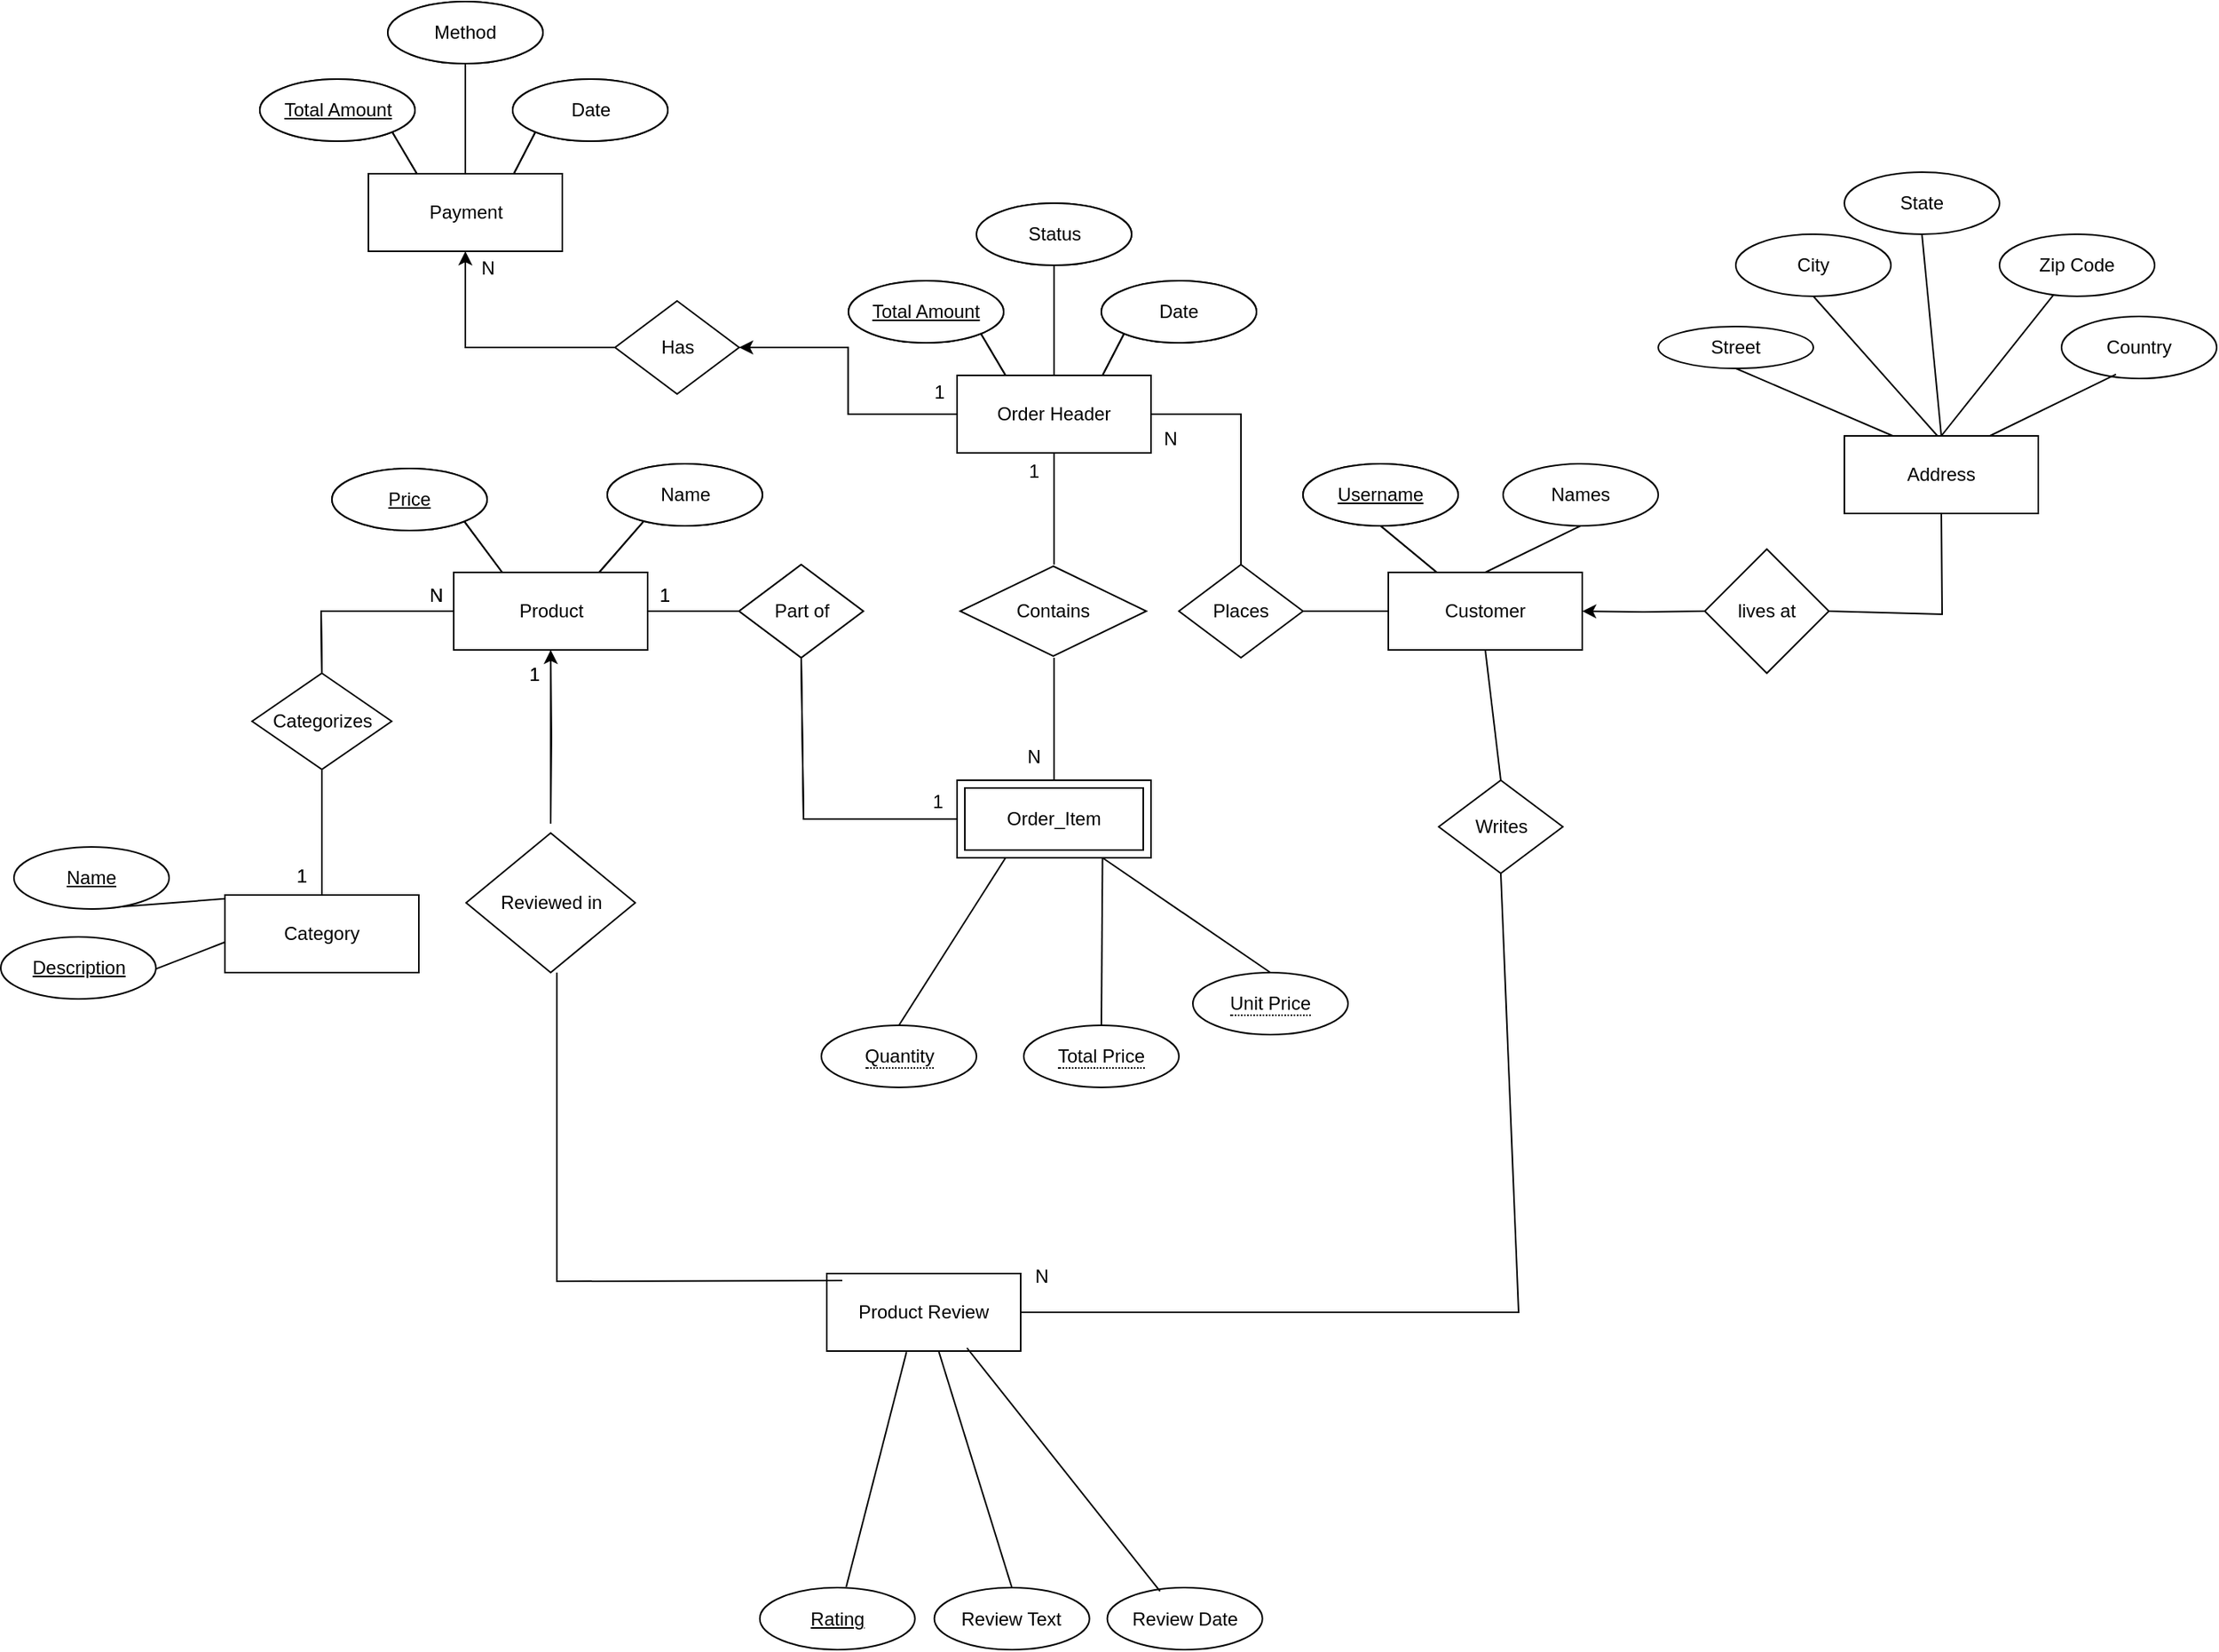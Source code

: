 <mxfile version="24.8.6">
  <diagram id="AXRmiALY-gt5mDKcBv-0" name="Page-1">
    <mxGraphModel dx="2564" dy="1130" grid="1" gridSize="10" guides="1" tooltips="1" connect="1" arrows="1" fold="1" page="1" pageScale="1" pageWidth="1654" pageHeight="1169" math="0" shadow="0">
      <root>
        <mxCell id="0" />
        <mxCell id="1" parent="0" />
        <mxCell id="44JA2y2ataHQky69MdP7-1" value="School" style="whiteSpace=wrap;html=1;align=center;" parent="1" vertex="1">
          <mxGeometry x="768" y="261" width="125" height="50" as="geometry" />
        </mxCell>
        <mxCell id="44JA2y2ataHQky69MdP7-2" value="Teacher" style="whiteSpace=wrap;html=1;align=center;" parent="1" vertex="1">
          <mxGeometry x="443.5" y="388" width="125" height="50" as="geometry" />
        </mxCell>
        <mxCell id="44JA2y2ataHQky69MdP7-4" value="leads" style="shape=rhombus;perimeter=rhombusPerimeter;whiteSpace=wrap;html=1;align=center;" parent="1" vertex="1">
          <mxGeometry x="627.5" y="383" width="80" height="60" as="geometry" />
        </mxCell>
        <mxCell id="44JA2y2ataHQky69MdP7-5" value="Places" style="shape=rhombus;perimeter=rhombusPerimeter;whiteSpace=wrap;html=1;align=center;" parent="1" vertex="1">
          <mxGeometry x="911" y="383" width="80" height="60" as="geometry" />
        </mxCell>
        <mxCell id="44JA2y2ataHQky69MdP7-6" value="Student" style="whiteSpace=wrap;html=1;align=center;" parent="1" vertex="1">
          <mxGeometry x="1046" y="388" width="125" height="50" as="geometry" />
        </mxCell>
        <mxCell id="44JA2y2ataHQky69MdP7-13" value="Subject" style="whiteSpace=wrap;html=1;align=center;" parent="1" vertex="1">
          <mxGeometry x="296" y="596" width="125" height="50" as="geometry" />
        </mxCell>
        <mxCell id="44JA2y2ataHQky69MdP7-18" value="" style="endArrow=none;html=1;rounded=0;exitX=0;exitY=0.5;exitDx=0;exitDy=0;entryX=0.5;entryY=0;entryDx=0;entryDy=0;" parent="1" source="44JA2y2ataHQky69MdP7-2" edge="1">
          <mxGeometry relative="1" as="geometry">
            <mxPoint x="451" y="583" as="sourcePoint" />
            <mxPoint x="358.5" y="455" as="targetPoint" />
            <Array as="points">
              <mxPoint x="358" y="413" />
            </Array>
          </mxGeometry>
        </mxCell>
        <mxCell id="44JA2y2ataHQky69MdP7-19" value="N" style="resizable=0;html=1;align=left;verticalAlign=bottom;" parent="44JA2y2ataHQky69MdP7-18" connectable="0" vertex="1">
          <mxGeometry x="-1" relative="1" as="geometry">
            <mxPoint x="-18" y="-2" as="offset" />
          </mxGeometry>
        </mxCell>
        <mxCell id="44JA2y2ataHQky69MdP7-20" value="" style="endArrow=none;html=1;rounded=0;entryX=0.5;entryY=0;entryDx=0;entryDy=0;exitX=0.5;exitY=1;exitDx=0;exitDy=0;" parent="1" target="44JA2y2ataHQky69MdP7-13" edge="1">
          <mxGeometry relative="1" as="geometry">
            <mxPoint x="358.5" y="515" as="sourcePoint" />
            <mxPoint x="876" y="546" as="targetPoint" />
          </mxGeometry>
        </mxCell>
        <mxCell id="44JA2y2ataHQky69MdP7-21" value="1" style="resizable=0;html=1;align=right;verticalAlign=bottom;" parent="44JA2y2ataHQky69MdP7-20" connectable="0" vertex="1">
          <mxGeometry x="1" relative="1" as="geometry">
            <mxPoint x="-9" y="-4" as="offset" />
          </mxGeometry>
        </mxCell>
        <mxCell id="GqPJHAfUIOkbrMCgCJUh-10" value="1" style="resizable=0;html=1;align=right;verticalAlign=bottom;" parent="44JA2y2ataHQky69MdP7-20" connectable="0" vertex="1">
          <mxGeometry x="1" relative="1" as="geometry">
            <mxPoint x="225" y="-185" as="offset" />
          </mxGeometry>
        </mxCell>
        <mxCell id="GqPJHAfUIOkbrMCgCJUh-14" value="1" style="resizable=0;html=1;align=right;verticalAlign=bottom;" parent="44JA2y2ataHQky69MdP7-20" connectable="0" vertex="1">
          <mxGeometry x="1" relative="1" as="geometry">
            <mxPoint x="141" y="-134" as="offset" />
          </mxGeometry>
        </mxCell>
        <mxCell id="44JA2y2ataHQky69MdP7-22" value="" style="endArrow=none;html=1;rounded=0;exitX=1;exitY=0.5;exitDx=0;exitDy=0;entryX=0;entryY=0.5;entryDx=0;entryDy=0;" parent="1" source="44JA2y2ataHQky69MdP7-2" target="44JA2y2ataHQky69MdP7-4" edge="1">
          <mxGeometry relative="1" as="geometry">
            <mxPoint x="531" y="463" as="sourcePoint" />
            <mxPoint x="691" y="463" as="targetPoint" />
          </mxGeometry>
        </mxCell>
        <mxCell id="44JA2y2ataHQky69MdP7-23" value="1" style="resizable=0;html=1;align=right;verticalAlign=bottom;" parent="44JA2y2ataHQky69MdP7-22" connectable="0" vertex="1">
          <mxGeometry x="1" relative="1" as="geometry">
            <mxPoint x="-8" y="-55" as="offset" />
          </mxGeometry>
        </mxCell>
        <mxCell id="44JA2y2ataHQky69MdP7-24" value="" style="endArrow=none;html=1;rounded=0;exitX=0.5;exitY=1;exitDx=0;exitDy=0;entryX=0;entryY=0.5;entryDx=0;entryDy=0;" parent="1" source="44JA2y2ataHQky69MdP7-4" edge="1">
          <mxGeometry relative="1" as="geometry">
            <mxPoint x="446" y="573" as="sourcePoint" />
            <mxPoint x="768" y="547" as="targetPoint" />
            <Array as="points">
              <mxPoint x="669" y="547" />
            </Array>
          </mxGeometry>
        </mxCell>
        <mxCell id="44JA2y2ataHQky69MdP7-26" value="" style="endArrow=none;html=1;rounded=0;exitX=0.5;exitY=1;exitDx=0;exitDy=0;entryX=0.5;entryY=0;entryDx=0;entryDy=0;" parent="1" source="44JA2y2ataHQky69MdP7-1" edge="1">
          <mxGeometry relative="1" as="geometry">
            <mxPoint x="826" y="393" as="sourcePoint" />
            <mxPoint x="830.5" y="383" as="targetPoint" />
          </mxGeometry>
        </mxCell>
        <mxCell id="44JA2y2ataHQky69MdP7-28" value="" style="endArrow=none;html=1;rounded=0;exitX=0.5;exitY=1;exitDx=0;exitDy=0;entryX=0.5;entryY=0;entryDx=0;entryDy=0;" parent="1" edge="1">
          <mxGeometry relative="1" as="geometry">
            <mxPoint x="830.5" y="443" as="sourcePoint" />
            <mxPoint x="830.5" y="522" as="targetPoint" />
          </mxGeometry>
        </mxCell>
        <mxCell id="44JA2y2ataHQky69MdP7-29" value="N" style="resizable=0;html=1;align=right;verticalAlign=bottom;" parent="44JA2y2ataHQky69MdP7-28" connectable="0" vertex="1">
          <mxGeometry x="1" relative="1" as="geometry">
            <mxPoint x="-8" y="-7" as="offset" />
          </mxGeometry>
        </mxCell>
        <mxCell id="3zoKb5Z7oSnxqDjQIx2D-119" value="N" style="resizable=0;html=1;align=right;verticalAlign=bottom;" parent="44JA2y2ataHQky69MdP7-28" connectable="0" vertex="1">
          <mxGeometry x="1" relative="1" as="geometry">
            <mxPoint x="-3" y="328" as="offset" />
          </mxGeometry>
        </mxCell>
        <mxCell id="3zoKb5Z7oSnxqDjQIx2D-121" value="N" style="resizable=0;html=1;align=right;verticalAlign=bottom;" parent="44JA2y2ataHQky69MdP7-28" connectable="0" vertex="1">
          <mxGeometry x="1" relative="1" as="geometry">
            <mxPoint x="80" y="-212" as="offset" />
          </mxGeometry>
        </mxCell>
        <mxCell id="44JA2y2ataHQky69MdP7-30" value="" style="endArrow=none;html=1;rounded=0;entryX=1;entryY=0.5;entryDx=0;entryDy=0;exitX=0.5;exitY=0;exitDx=0;exitDy=0;" parent="1" source="44JA2y2ataHQky69MdP7-5" target="3zoKb5Z7oSnxqDjQIx2D-1" edge="1">
          <mxGeometry relative="1" as="geometry">
            <mxPoint x="956" y="513" as="sourcePoint" />
            <mxPoint x="893" y="547" as="targetPoint" />
            <Array as="points">
              <mxPoint x="951" y="286" />
            </Array>
          </mxGeometry>
        </mxCell>
        <mxCell id="44JA2y2ataHQky69MdP7-52" value="" style="endArrow=none;html=1;rounded=0;exitX=1;exitY=0.5;exitDx=0;exitDy=0;entryX=0;entryY=0.5;entryDx=0;entryDy=0;" parent="1" source="44JA2y2ataHQky69MdP7-5" target="44JA2y2ataHQky69MdP7-6" edge="1">
          <mxGeometry relative="1" as="geometry">
            <mxPoint x="1006" y="517" as="sourcePoint" />
            <mxPoint x="966" y="303" as="targetPoint" />
            <Array as="points">
              <mxPoint x="1006" y="413" />
            </Array>
          </mxGeometry>
        </mxCell>
        <mxCell id="44JA2y2ataHQky69MdP7-54" value="username" style="ellipse;whiteSpace=wrap;html=1;align=center;fontStyle=4;" parent="1" vertex="1">
          <mxGeometry x="991" y="318" width="100" height="40" as="geometry" />
        </mxCell>
        <mxCell id="44JA2y2ataHQky69MdP7-58" value="username" style="ellipse;whiteSpace=wrap;html=1;align=center;fontStyle=4;" parent="1" vertex="1">
          <mxGeometry x="365" y="321" width="100" height="40" as="geometry" />
        </mxCell>
        <mxCell id="7AU6V-Iv7sigpqtOASVo-17" value="" style="endArrow=none;html=1;rounded=0;exitX=0.5;exitY=1;exitDx=0;exitDy=0;entryX=0.25;entryY=0;entryDx=0;entryDy=0;" parent="1" source="Fs-P9uawNe1BK479JkNB-6" target="44JA2y2ataHQky69MdP7-13" edge="1">
          <mxGeometry relative="1" as="geometry">
            <mxPoint x="378.8" y="576.2" as="sourcePoint" />
            <mxPoint x="421" y="556" as="targetPoint" />
          </mxGeometry>
        </mxCell>
        <mxCell id="7AU6V-Iv7sigpqtOASVo-18" value="" style="endArrow=none;html=1;rounded=0;exitX=1;exitY=1;exitDx=0;exitDy=0;entryX=0.25;entryY=0;entryDx=0;entryDy=0;" parent="1" source="44JA2y2ataHQky69MdP7-58" target="44JA2y2ataHQky69MdP7-2" edge="1">
          <mxGeometry relative="1" as="geometry">
            <mxPoint x="276" y="593" as="sourcePoint" />
            <mxPoint x="556" y="343" as="targetPoint" />
          </mxGeometry>
        </mxCell>
        <mxCell id="7AU6V-Iv7sigpqtOASVo-19" value="" style="endArrow=none;html=1;rounded=0;entryX=1;entryY=1;entryDx=0;entryDy=0;exitX=0.25;exitY=0;exitDx=0;exitDy=0;" parent="1" source="44JA2y2ataHQky69MdP7-1" target="SavpHXavoWHPZ_VgcG3C-14" edge="1">
          <mxGeometry relative="1" as="geometry">
            <mxPoint x="799" y="260" as="sourcePoint" />
            <mxPoint x="772.3" y="239.16" as="targetPoint" />
          </mxGeometry>
        </mxCell>
        <mxCell id="7AU6V-Iv7sigpqtOASVo-21" value="" style="endArrow=none;html=1;rounded=0;exitX=0.5;exitY=1;exitDx=0;exitDy=0;entryX=0.25;entryY=0;entryDx=0;entryDy=0;" parent="1" source="44JA2y2ataHQky69MdP7-54" target="44JA2y2ataHQky69MdP7-6" edge="1">
          <mxGeometry relative="1" as="geometry">
            <mxPoint x="1091" y="253" as="sourcePoint" />
            <mxPoint x="1251" y="253" as="targetPoint" />
          </mxGeometry>
        </mxCell>
        <mxCell id="7AU6V-Iv7sigpqtOASVo-35" value="" style="endArrow=none;html=1;rounded=0;exitX=0.5;exitY=0;exitDx=0;exitDy=0;entryX=0.25;entryY=1;entryDx=0;entryDy=0;" parent="1" source="pHJCCJj9AauGWwzdFwsg-11" edge="1">
          <mxGeometry relative="1" as="geometry">
            <mxPoint x="744" y="608.0" as="sourcePoint" />
            <mxPoint x="799.25" y="572" as="targetPoint" />
          </mxGeometry>
        </mxCell>
        <mxCell id="7AU6V-Iv7sigpqtOASVo-37" value="school name" style="ellipse;whiteSpace=wrap;html=1;align=center;" parent="1" vertex="1">
          <mxGeometry x="780.5" y="150" width="100" height="40" as="geometry" />
        </mxCell>
        <mxCell id="7AU6V-Iv7sigpqtOASVo-38" value="" style="endArrow=none;html=1;rounded=0;entryX=0.5;entryY=1;entryDx=0;entryDy=0;exitX=0.5;exitY=0;exitDx=0;exitDy=0;" parent="1" source="44JA2y2ataHQky69MdP7-1" target="7AU6V-Iv7sigpqtOASVo-37" edge="1">
          <mxGeometry relative="1" as="geometry">
            <mxPoint x="844" y="253" as="sourcePoint" />
            <mxPoint x="1123" y="300" as="targetPoint" />
          </mxGeometry>
        </mxCell>
        <mxCell id="7AU6V-Iv7sigpqtOASVo-42" value="name" style="ellipse;whiteSpace=wrap;html=1;align=center;" parent="1" vertex="1">
          <mxGeometry x="542.5" y="318" width="100" height="40" as="geometry" />
        </mxCell>
        <mxCell id="7AU6V-Iv7sigpqtOASVo-44" value="" style="endArrow=none;html=1;rounded=0;exitX=0.75;exitY=0;exitDx=0;exitDy=0;entryX=0;entryY=1;entryDx=0;entryDy=0;" parent="1" source="44JA2y2ataHQky69MdP7-2" edge="1">
          <mxGeometry relative="1" as="geometry">
            <mxPoint x="546" y="373" as="sourcePoint" />
            <mxPoint x="565.854" y="355.226" as="targetPoint" />
          </mxGeometry>
        </mxCell>
        <mxCell id="Fs-P9uawNe1BK479JkNB-6" value="Name" style="ellipse;whiteSpace=wrap;html=1;align=center;fontStyle=4;" parent="1" vertex="1">
          <mxGeometry x="160" y="565" width="100" height="40" as="geometry" />
        </mxCell>
        <mxCell id="SavpHXavoWHPZ_VgcG3C-10" value="principal" style="ellipse;whiteSpace=wrap;html=1;align=center;" parent="1" vertex="1">
          <mxGeometry x="861" y="200" width="100" height="40" as="geometry" />
        </mxCell>
        <mxCell id="SavpHXavoWHPZ_VgcG3C-11" value="" style="endArrow=none;html=1;rounded=0;entryX=0;entryY=1;entryDx=0;entryDy=0;exitX=0.75;exitY=0;exitDx=0;exitDy=0;" parent="1" source="44JA2y2ataHQky69MdP7-1" target="SavpHXavoWHPZ_VgcG3C-10" edge="1">
          <mxGeometry relative="1" as="geometry">
            <mxPoint x="809" y="270" as="sourcePoint" />
            <mxPoint x="782.3" y="239.16" as="targetPoint" />
          </mxGeometry>
        </mxCell>
        <mxCell id="SavpHXavoWHPZ_VgcG3C-13" value="" style="endArrow=none;html=1;rounded=0;entryX=0.75;entryY=1;entryDx=0;entryDy=0;exitX=0.5;exitY=0;exitDx=0;exitDy=0;" parent="1" source="pHJCCJj9AauGWwzdFwsg-12" target="pHJCCJj9AauGWwzdFwsg-6" edge="1">
          <mxGeometry relative="1" as="geometry">
            <mxPoint x="830.5" y="655" as="sourcePoint" />
            <mxPoint x="830.5" y="572" as="targetPoint" />
          </mxGeometry>
        </mxCell>
        <mxCell id="SavpHXavoWHPZ_VgcG3C-14" value="address" style="ellipse;whiteSpace=wrap;html=1;align=center;fontStyle=4;" parent="1" vertex="1">
          <mxGeometry x="698" y="200" width="100" height="40" as="geometry" />
        </mxCell>
        <mxCell id="pHJCCJj9AauGWwzdFwsg-6" value="Class" style="shape=ext;margin=3;double=1;whiteSpace=wrap;html=1;align=center;" parent="1" vertex="1">
          <mxGeometry x="768" y="522" width="125" height="50" as="geometry" />
        </mxCell>
        <mxCell id="pHJCCJj9AauGWwzdFwsg-11" value="&lt;span style=&quot;border-bottom: 1px dotted&quot;&gt;Quantity&lt;/span&gt;" style="ellipse;whiteSpace=wrap;html=1;align=center;" parent="1" vertex="1">
          <mxGeometry x="680.5" y="680" width="100" height="40" as="geometry" />
        </mxCell>
        <mxCell id="pHJCCJj9AauGWwzdFwsg-12" value="&lt;span style=&quot;border-bottom: 1px dotted&quot;&gt;Unit Price&lt;br&gt;&lt;/span&gt;" style="ellipse;whiteSpace=wrap;html=1;align=center;" parent="1" vertex="1">
          <mxGeometry x="920" y="646" width="100" height="40" as="geometry" />
        </mxCell>
        <mxCell id="3zoKb5Z7oSnxqDjQIx2D-123" style="edgeStyle=orthogonalEdgeStyle;rounded=0;orthogonalLoop=1;jettySize=auto;html=1;exitX=0;exitY=0.5;exitDx=0;exitDy=0;entryX=1;entryY=0.5;entryDx=0;entryDy=0;" parent="1" source="3zoKb5Z7oSnxqDjQIx2D-1" target="3zoKb5Z7oSnxqDjQIx2D-122" edge="1">
          <mxGeometry relative="1" as="geometry" />
        </mxCell>
        <mxCell id="3zoKb5Z7oSnxqDjQIx2D-1" value="Order Header" style="whiteSpace=wrap;html=1;align=center;" parent="1" vertex="1">
          <mxGeometry x="768" y="261" width="125" height="50" as="geometry" />
        </mxCell>
        <mxCell id="3zoKb5Z7oSnxqDjQIx2D-2" value="Product" style="whiteSpace=wrap;html=1;align=center;" parent="1" vertex="1">
          <mxGeometry x="443.5" y="388" width="125" height="50" as="geometry" />
        </mxCell>
        <mxCell id="3zoKb5Z7oSnxqDjQIx2D-3" value="Part of" style="shape=rhombus;perimeter=rhombusPerimeter;whiteSpace=wrap;html=1;align=center;" parent="1" vertex="1">
          <mxGeometry x="627.5" y="383" width="80" height="60" as="geometry" />
        </mxCell>
        <mxCell id="3zoKb5Z7oSnxqDjQIx2D-5" value="Customer" style="whiteSpace=wrap;html=1;align=center;" parent="1" vertex="1">
          <mxGeometry x="1046" y="388" width="125" height="50" as="geometry" />
        </mxCell>
        <mxCell id="3zoKb5Z7oSnxqDjQIx2D-7" value="Category" style="whiteSpace=wrap;html=1;align=center;" parent="1" vertex="1">
          <mxGeometry x="296" y="596" width="125" height="50" as="geometry" />
        </mxCell>
        <mxCell id="3zoKb5Z7oSnxqDjQIx2D-8" value="" style="endArrow=none;html=1;rounded=0;exitX=0;exitY=0.5;exitDx=0;exitDy=0;entryX=0.5;entryY=0;entryDx=0;entryDy=0;" parent="1" source="3zoKb5Z7oSnxqDjQIx2D-2" edge="1">
          <mxGeometry relative="1" as="geometry">
            <mxPoint x="451" y="583" as="sourcePoint" />
            <mxPoint x="358.5" y="455" as="targetPoint" />
            <Array as="points">
              <mxPoint x="358" y="413" />
            </Array>
          </mxGeometry>
        </mxCell>
        <mxCell id="3zoKb5Z7oSnxqDjQIx2D-9" value="N" style="resizable=0;html=1;align=left;verticalAlign=bottom;" parent="3zoKb5Z7oSnxqDjQIx2D-8" connectable="0" vertex="1">
          <mxGeometry x="-1" relative="1" as="geometry">
            <mxPoint x="-18" y="-2" as="offset" />
          </mxGeometry>
        </mxCell>
        <mxCell id="3zoKb5Z7oSnxqDjQIx2D-11" value="" style="endArrow=none;html=1;rounded=0;entryX=0.5;entryY=0;entryDx=0;entryDy=0;exitX=0.5;exitY=1;exitDx=0;exitDy=0;" parent="1" target="3zoKb5Z7oSnxqDjQIx2D-7" edge="1">
          <mxGeometry relative="1" as="geometry">
            <mxPoint x="358.5" y="515" as="sourcePoint" />
            <mxPoint x="876" y="546" as="targetPoint" />
          </mxGeometry>
        </mxCell>
        <mxCell id="3zoKb5Z7oSnxqDjQIx2D-12" value="1" style="resizable=0;html=1;align=right;verticalAlign=bottom;" parent="3zoKb5Z7oSnxqDjQIx2D-11" connectable="0" vertex="1">
          <mxGeometry x="1" relative="1" as="geometry">
            <mxPoint x="-9" y="-4" as="offset" />
          </mxGeometry>
        </mxCell>
        <mxCell id="3zoKb5Z7oSnxqDjQIx2D-13" value="1" style="resizable=0;html=1;align=right;verticalAlign=bottom;" parent="3zoKb5Z7oSnxqDjQIx2D-11" connectable="0" vertex="1">
          <mxGeometry x="1" relative="1" as="geometry">
            <mxPoint x="225" y="-185" as="offset" />
          </mxGeometry>
        </mxCell>
        <mxCell id="3zoKb5Z7oSnxqDjQIx2D-14" value="1" style="resizable=0;html=1;align=right;verticalAlign=bottom;" parent="3zoKb5Z7oSnxqDjQIx2D-11" connectable="0" vertex="1">
          <mxGeometry x="1" relative="1" as="geometry">
            <mxPoint x="141" y="-134" as="offset" />
          </mxGeometry>
        </mxCell>
        <mxCell id="3zoKb5Z7oSnxqDjQIx2D-15" value="" style="endArrow=none;html=1;rounded=0;exitX=1;exitY=0.5;exitDx=0;exitDy=0;entryX=0;entryY=0.5;entryDx=0;entryDy=0;" parent="1" source="3zoKb5Z7oSnxqDjQIx2D-2" target="3zoKb5Z7oSnxqDjQIx2D-3" edge="1">
          <mxGeometry relative="1" as="geometry">
            <mxPoint x="531" y="463" as="sourcePoint" />
            <mxPoint x="691" y="463" as="targetPoint" />
          </mxGeometry>
        </mxCell>
        <mxCell id="3zoKb5Z7oSnxqDjQIx2D-16" value="1" style="resizable=0;html=1;align=right;verticalAlign=bottom;" parent="3zoKb5Z7oSnxqDjQIx2D-15" connectable="0" vertex="1">
          <mxGeometry x="1" relative="1" as="geometry">
            <mxPoint x="-8" y="-55" as="offset" />
          </mxGeometry>
        </mxCell>
        <mxCell id="3zoKb5Z7oSnxqDjQIx2D-17" value="" style="endArrow=none;html=1;rounded=0;exitX=0.5;exitY=1;exitDx=0;exitDy=0;entryX=0;entryY=0.5;entryDx=0;entryDy=0;" parent="1" source="3zoKb5Z7oSnxqDjQIx2D-3" edge="1">
          <mxGeometry relative="1" as="geometry">
            <mxPoint x="446" y="573" as="sourcePoint" />
            <mxPoint x="768" y="547" as="targetPoint" />
            <Array as="points">
              <mxPoint x="669" y="547" />
            </Array>
          </mxGeometry>
        </mxCell>
        <mxCell id="3zoKb5Z7oSnxqDjQIx2D-18" value="1" style="resizable=0;html=1;align=right;verticalAlign=bottom;" parent="3zoKb5Z7oSnxqDjQIx2D-17" connectable="0" vertex="1">
          <mxGeometry x="1" relative="1" as="geometry">
            <mxPoint x="-8" y="-3" as="offset" />
          </mxGeometry>
        </mxCell>
        <mxCell id="3zoKb5Z7oSnxqDjQIx2D-27" value="Username" style="ellipse;whiteSpace=wrap;html=1;align=center;fontStyle=4;" parent="1" vertex="1">
          <mxGeometry x="991" y="318" width="100" height="40" as="geometry" />
        </mxCell>
        <mxCell id="3zoKb5Z7oSnxqDjQIx2D-28" value="Price" style="ellipse;whiteSpace=wrap;html=1;align=center;fontStyle=4;" parent="1" vertex="1">
          <mxGeometry x="365" y="321" width="100" height="40" as="geometry" />
        </mxCell>
        <mxCell id="3zoKb5Z7oSnxqDjQIx2D-31" value="" style="endArrow=none;html=1;rounded=0;exitX=1;exitY=1;exitDx=0;exitDy=0;entryX=0.25;entryY=0;entryDx=0;entryDy=0;" parent="1" source="3zoKb5Z7oSnxqDjQIx2D-28" target="3zoKb5Z7oSnxqDjQIx2D-2" edge="1">
          <mxGeometry relative="1" as="geometry">
            <mxPoint x="276" y="593" as="sourcePoint" />
            <mxPoint x="556" y="343" as="targetPoint" />
          </mxGeometry>
        </mxCell>
        <mxCell id="3zoKb5Z7oSnxqDjQIx2D-32" value="" style="endArrow=none;html=1;rounded=0;entryX=1;entryY=1;entryDx=0;entryDy=0;exitX=0.25;exitY=0;exitDx=0;exitDy=0;" parent="1" source="3zoKb5Z7oSnxqDjQIx2D-1" target="3zoKb5Z7oSnxqDjQIx2D-56" edge="1">
          <mxGeometry relative="1" as="geometry">
            <mxPoint x="799" y="260" as="sourcePoint" />
            <mxPoint x="772.3" y="239.16" as="targetPoint" />
          </mxGeometry>
        </mxCell>
        <mxCell id="3zoKb5Z7oSnxqDjQIx2D-33" value="" style="endArrow=none;html=1;rounded=0;exitX=0.5;exitY=1;exitDx=0;exitDy=0;entryX=0.25;entryY=0;entryDx=0;entryDy=0;" parent="1" source="3zoKb5Z7oSnxqDjQIx2D-27" target="3zoKb5Z7oSnxqDjQIx2D-5" edge="1">
          <mxGeometry relative="1" as="geometry">
            <mxPoint x="1091" y="253" as="sourcePoint" />
            <mxPoint x="1251" y="253" as="targetPoint" />
          </mxGeometry>
        </mxCell>
        <mxCell id="3zoKb5Z7oSnxqDjQIx2D-37" value="Status" style="ellipse;whiteSpace=wrap;html=1;align=center;" parent="1" vertex="1">
          <mxGeometry x="780.5" y="150" width="100" height="40" as="geometry" />
        </mxCell>
        <mxCell id="3zoKb5Z7oSnxqDjQIx2D-38" value="" style="endArrow=none;html=1;rounded=0;entryX=0.5;entryY=1;entryDx=0;entryDy=0;exitX=0.5;exitY=0;exitDx=0;exitDy=0;" parent="1" source="3zoKb5Z7oSnxqDjQIx2D-1" target="3zoKb5Z7oSnxqDjQIx2D-37" edge="1">
          <mxGeometry relative="1" as="geometry">
            <mxPoint x="844" y="253" as="sourcePoint" />
            <mxPoint x="1123" y="300" as="targetPoint" />
          </mxGeometry>
        </mxCell>
        <mxCell id="3zoKb5Z7oSnxqDjQIx2D-39" value="Names" style="ellipse;whiteSpace=wrap;html=1;align=center;" parent="1" vertex="1">
          <mxGeometry x="1120" y="318" width="100" height="40" as="geometry" />
        </mxCell>
        <mxCell id="3zoKb5Z7oSnxqDjQIx2D-40" value="" style="endArrow=none;html=1;rounded=0;exitX=0.5;exitY=0;exitDx=0;exitDy=0;entryX=0.5;entryY=1;entryDx=0;entryDy=0;" parent="1" source="3zoKb5Z7oSnxqDjQIx2D-5" target="3zoKb5Z7oSnxqDjQIx2D-39" edge="1">
          <mxGeometry relative="1" as="geometry">
            <mxPoint x="1171" y="363" as="sourcePoint" />
            <mxPoint x="1331" y="363" as="targetPoint" />
          </mxGeometry>
        </mxCell>
        <mxCell id="3zoKb5Z7oSnxqDjQIx2D-41" value="Name" style="ellipse;whiteSpace=wrap;html=1;align=center;" parent="1" vertex="1">
          <mxGeometry x="542.5" y="318" width="100" height="40" as="geometry" />
        </mxCell>
        <mxCell id="3zoKb5Z7oSnxqDjQIx2D-42" value="" style="endArrow=none;html=1;rounded=0;exitX=0.75;exitY=0;exitDx=0;exitDy=0;entryX=0;entryY=1;entryDx=0;entryDy=0;" parent="1" source="3zoKb5Z7oSnxqDjQIx2D-2" edge="1">
          <mxGeometry relative="1" as="geometry">
            <mxPoint x="546" y="373" as="sourcePoint" />
            <mxPoint x="565.854" y="355.226" as="targetPoint" />
          </mxGeometry>
        </mxCell>
        <mxCell id="3zoKb5Z7oSnxqDjQIx2D-46" value="" style="endArrow=none;html=1;rounded=0;exitX=0.5;exitY=1;exitDx=0;exitDy=0;entryX=1;entryY=0.5;entryDx=0;entryDy=0;" parent="1" source="3zoKb5Z7oSnxqDjQIx2D-4" target="3zoKb5Z7oSnxqDjQIx2D-101" edge="1">
          <mxGeometry relative="1" as="geometry">
            <mxPoint x="1149.75" y="398" as="sourcePoint" />
            <mxPoint x="1234.33" y="556" as="targetPoint" />
            <Array as="points">
              <mxPoint x="1130" y="865" />
            </Array>
          </mxGeometry>
        </mxCell>
        <mxCell id="3zoKb5Z7oSnxqDjQIx2D-53" value="Date" style="ellipse;whiteSpace=wrap;html=1;align=center;" parent="1" vertex="1">
          <mxGeometry x="861" y="200" width="100" height="40" as="geometry" />
        </mxCell>
        <mxCell id="3zoKb5Z7oSnxqDjQIx2D-54" value="" style="endArrow=none;html=1;rounded=0;entryX=0;entryY=1;entryDx=0;entryDy=0;exitX=0.75;exitY=0;exitDx=0;exitDy=0;" parent="1" source="3zoKb5Z7oSnxqDjQIx2D-1" target="3zoKb5Z7oSnxqDjQIx2D-53" edge="1">
          <mxGeometry relative="1" as="geometry">
            <mxPoint x="809" y="270" as="sourcePoint" />
            <mxPoint x="782.3" y="239.16" as="targetPoint" />
          </mxGeometry>
        </mxCell>
        <mxCell id="3zoKb5Z7oSnxqDjQIx2D-55" value="" style="endArrow=none;html=1;rounded=0;entryX=0.75;entryY=1;entryDx=0;entryDy=0;exitX=0.5;exitY=0;exitDx=0;exitDy=0;" parent="1" source="3zoKb5Z7oSnxqDjQIx2D-62" target="3zoKb5Z7oSnxqDjQIx2D-59" edge="1">
          <mxGeometry relative="1" as="geometry">
            <mxPoint x="830.5" y="655" as="sourcePoint" />
            <mxPoint x="830.5" y="572" as="targetPoint" />
          </mxGeometry>
        </mxCell>
        <mxCell id="3zoKb5Z7oSnxqDjQIx2D-56" value="Total Amount" style="ellipse;whiteSpace=wrap;html=1;align=center;fontStyle=4;" parent="1" vertex="1">
          <mxGeometry x="698" y="200" width="100" height="40" as="geometry" />
        </mxCell>
        <mxCell id="3zoKb5Z7oSnxqDjQIx2D-57" value="" style="endArrow=none;html=1;rounded=0;entryX=0.5;entryY=1;entryDx=0;entryDy=0;exitX=0.5;exitY=0;exitDx=0;exitDy=0;" parent="1" target="3zoKb5Z7oSnxqDjQIx2D-2" edge="1">
          <mxGeometry relative="1" as="geometry">
            <mxPoint x="506" y="550" as="sourcePoint" />
            <mxPoint x="543" y="466" as="targetPoint" />
          </mxGeometry>
        </mxCell>
        <mxCell id="3zoKb5Z7oSnxqDjQIx2D-59" value="Order_Item" style="shape=ext;margin=3;double=1;whiteSpace=wrap;html=1;align=center;" parent="1" vertex="1">
          <mxGeometry x="768" y="522" width="125" height="50" as="geometry" />
        </mxCell>
        <mxCell id="3zoKb5Z7oSnxqDjQIx2D-62" value="&lt;span style=&quot;border-bottom: 1px dotted&quot;&gt;Total Price&lt;br&gt;&lt;/span&gt;" style="ellipse;whiteSpace=wrap;html=1;align=center;" parent="1" vertex="1">
          <mxGeometry x="811" y="680" width="100" height="40" as="geometry" />
        </mxCell>
        <mxCell id="3zoKb5Z7oSnxqDjQIx2D-118" value="" style="edgeStyle=orthogonalEdgeStyle;rounded=0;orthogonalLoop=1;jettySize=auto;html=1;" parent="1" target="3zoKb5Z7oSnxqDjQIx2D-2" edge="1">
          <mxGeometry relative="1" as="geometry">
            <mxPoint x="506" y="550" as="sourcePoint" />
          </mxGeometry>
        </mxCell>
        <mxCell id="3zoKb5Z7oSnxqDjQIx2D-72" value="Address" style="whiteSpace=wrap;html=1;align=center;" parent="1" vertex="1">
          <mxGeometry x="1340" y="300" width="125" height="50" as="geometry" />
        </mxCell>
        <mxCell id="3zoKb5Z7oSnxqDjQIx2D-76" value="Street" style="ellipse;whiteSpace=wrap;html=1;align=center;" parent="1" vertex="1">
          <mxGeometry x="1220" y="229.5" width="100" height="27" as="geometry" />
        </mxCell>
        <mxCell id="3zoKb5Z7oSnxqDjQIx2D-77" value="City" style="ellipse;whiteSpace=wrap;html=1;align=center;" parent="1" vertex="1">
          <mxGeometry x="1270" y="170" width="100" height="40" as="geometry" />
        </mxCell>
        <mxCell id="3zoKb5Z7oSnxqDjQIx2D-78" value="State" style="ellipse;whiteSpace=wrap;html=1;align=center;" parent="1" vertex="1">
          <mxGeometry x="1340" y="130" width="100" height="40" as="geometry" />
        </mxCell>
        <mxCell id="3zoKb5Z7oSnxqDjQIx2D-79" value="Zip Code" style="ellipse;whiteSpace=wrap;html=1;align=center;" parent="1" vertex="1">
          <mxGeometry x="1440" y="170" width="100" height="40" as="geometry" />
        </mxCell>
        <mxCell id="3zoKb5Z7oSnxqDjQIx2D-80" value="Country" style="ellipse;whiteSpace=wrap;html=1;align=center;" parent="1" vertex="1">
          <mxGeometry x="1480" y="223" width="100" height="40" as="geometry" />
        </mxCell>
        <mxCell id="3zoKb5Z7oSnxqDjQIx2D-83" value="" style="endArrow=none;html=1;rounded=0;exitX=0.5;exitY=0;exitDx=0;exitDy=0;" parent="1" source="3zoKb5Z7oSnxqDjQIx2D-72" target="3zoKb5Z7oSnxqDjQIx2D-79" edge="1">
          <mxGeometry width="50" height="50" relative="1" as="geometry">
            <mxPoint x="1440" y="340" as="sourcePoint" />
            <mxPoint x="1490" y="290" as="targetPoint" />
          </mxGeometry>
        </mxCell>
        <mxCell id="3zoKb5Z7oSnxqDjQIx2D-85" value="" style="endArrow=none;html=1;rounded=0;entryX=0.5;entryY=1;entryDx=0;entryDy=0;exitX=0.5;exitY=0;exitDx=0;exitDy=0;" parent="1" source="3zoKb5Z7oSnxqDjQIx2D-72" target="3zoKb5Z7oSnxqDjQIx2D-78" edge="1">
          <mxGeometry width="50" height="50" relative="1" as="geometry">
            <mxPoint x="1440" y="340" as="sourcePoint" />
            <mxPoint x="1490" y="290" as="targetPoint" />
          </mxGeometry>
        </mxCell>
        <mxCell id="3zoKb5Z7oSnxqDjQIx2D-86" value="" style="endArrow=none;html=1;rounded=0;exitX=0.25;exitY=0;exitDx=0;exitDy=0;entryX=0.5;entryY=1;entryDx=0;entryDy=0;" parent="1" source="3zoKb5Z7oSnxqDjQIx2D-72" target="3zoKb5Z7oSnxqDjQIx2D-76" edge="1">
          <mxGeometry relative="1" as="geometry">
            <mxPoint x="1150" y="398" as="sourcePoint" />
            <mxPoint x="1191" y="368" as="targetPoint" />
          </mxGeometry>
        </mxCell>
        <mxCell id="3zoKb5Z7oSnxqDjQIx2D-87" value="" style="endArrow=none;html=1;rounded=0;entryX=0.5;entryY=1;entryDx=0;entryDy=0;" parent="1" target="3zoKb5Z7oSnxqDjQIx2D-77" edge="1">
          <mxGeometry width="50" height="50" relative="1" as="geometry">
            <mxPoint x="1400" y="300" as="sourcePoint" />
            <mxPoint x="1490" y="290" as="targetPoint" />
          </mxGeometry>
        </mxCell>
        <mxCell id="3zoKb5Z7oSnxqDjQIx2D-88" value="" style="endArrow=none;html=1;rounded=0;entryX=0.351;entryY=0.932;entryDx=0;entryDy=0;entryPerimeter=0;exitX=0.75;exitY=0;exitDx=0;exitDy=0;" parent="1" source="3zoKb5Z7oSnxqDjQIx2D-72" target="3zoKb5Z7oSnxqDjQIx2D-80" edge="1">
          <mxGeometry width="50" height="50" relative="1" as="geometry">
            <mxPoint x="1420" y="340" as="sourcePoint" />
            <mxPoint x="1470" y="290" as="targetPoint" />
          </mxGeometry>
        </mxCell>
        <mxCell id="3zoKb5Z7oSnxqDjQIx2D-91" style="edgeStyle=orthogonalEdgeStyle;rounded=0;orthogonalLoop=1;jettySize=auto;html=1;entryX=1;entryY=0.5;entryDx=0;entryDy=0;" parent="1" target="3zoKb5Z7oSnxqDjQIx2D-5" edge="1">
          <mxGeometry relative="1" as="geometry">
            <mxPoint x="1250" y="413" as="sourcePoint" />
          </mxGeometry>
        </mxCell>
        <mxCell id="3zoKb5Z7oSnxqDjQIx2D-90" value="" style="endArrow=none;html=1;rounded=0;entryX=0.5;entryY=1;entryDx=0;entryDy=0;exitX=1;exitY=0.5;exitDx=0;exitDy=0;" parent="1" target="3zoKb5Z7oSnxqDjQIx2D-72" edge="1">
          <mxGeometry width="50" height="50" relative="1" as="geometry">
            <mxPoint x="1330" y="413" as="sourcePoint" />
            <mxPoint x="1220" y="460" as="targetPoint" />
            <Array as="points">
              <mxPoint x="1403" y="415" />
            </Array>
          </mxGeometry>
        </mxCell>
        <mxCell id="3zoKb5Z7oSnxqDjQIx2D-94" value="" style="endArrow=none;html=1;rounded=0;entryX=0.557;entryY=-0.012;entryDx=0;entryDy=0;exitX=0.411;exitY=1.013;exitDx=0;exitDy=0;exitPerimeter=0;entryPerimeter=0;" parent="1" source="3zoKb5Z7oSnxqDjQIx2D-101" target="3zoKb5Z7oSnxqDjQIx2D-100" edge="1">
          <mxGeometry relative="1" as="geometry">
            <mxPoint x="751.08" y="927" as="sourcePoint" />
            <mxPoint x="760.13" y="909.16" as="targetPoint" />
          </mxGeometry>
        </mxCell>
        <mxCell id="3zoKb5Z7oSnxqDjQIx2D-100" value="Rating" style="ellipse;whiteSpace=wrap;html=1;align=center;fontStyle=4;" parent="1" vertex="1">
          <mxGeometry x="640.83" y="1042.5" width="100" height="40" as="geometry" />
        </mxCell>
        <mxCell id="3zoKb5Z7oSnxqDjQIx2D-101" value="Product Review" style="whiteSpace=wrap;html=1;align=center;" parent="1" vertex="1">
          <mxGeometry x="684" y="840" width="125" height="50" as="geometry" />
        </mxCell>
        <mxCell id="3zoKb5Z7oSnxqDjQIx2D-104" value="Review Text" style="ellipse;whiteSpace=wrap;html=1;align=center;" parent="1" vertex="1">
          <mxGeometry x="753.33" y="1042.5" width="100" height="40" as="geometry" />
        </mxCell>
        <mxCell id="3zoKb5Z7oSnxqDjQIx2D-105" value="" style="endArrow=none;html=1;rounded=0;entryX=0.5;entryY=0;entryDx=0;entryDy=0;exitX=0.576;exitY=0.993;exitDx=0;exitDy=0;exitPerimeter=0;" parent="1" source="3zoKb5Z7oSnxqDjQIx2D-101" target="3zoKb5Z7oSnxqDjQIx2D-104" edge="1">
          <mxGeometry relative="1" as="geometry">
            <mxPoint x="831.83" y="923" as="sourcePoint" />
            <mxPoint x="1110.83" y="970" as="targetPoint" />
          </mxGeometry>
        </mxCell>
        <mxCell id="3zoKb5Z7oSnxqDjQIx2D-107" value="Review Date" style="ellipse;whiteSpace=wrap;html=1;align=center;" parent="1" vertex="1">
          <mxGeometry x="864.83" y="1042.5" width="100" height="40" as="geometry" />
        </mxCell>
        <mxCell id="3zoKb5Z7oSnxqDjQIx2D-108" value="" style="endArrow=none;html=1;rounded=0;entryX=0.34;entryY=0.058;entryDx=0;entryDy=0;exitX=0.723;exitY=0.96;exitDx=0;exitDy=0;exitPerimeter=0;entryPerimeter=0;" parent="1" source="3zoKb5Z7oSnxqDjQIx2D-101" target="3zoKb5Z7oSnxqDjQIx2D-107" edge="1">
          <mxGeometry relative="1" as="geometry">
            <mxPoint x="796.83" y="940" as="sourcePoint" />
            <mxPoint x="770.13" y="909.16" as="targetPoint" />
          </mxGeometry>
        </mxCell>
        <mxCell id="3zoKb5Z7oSnxqDjQIx2D-111" value="" style="endArrow=none;html=1;rounded=0;exitX=0.5;exitY=1;exitDx=0;exitDy=0;entryX=0.5;entryY=0;entryDx=0;entryDy=0;" parent="1" source="3zoKb5Z7oSnxqDjQIx2D-5" target="3zoKb5Z7oSnxqDjQIx2D-4" edge="1">
          <mxGeometry relative="1" as="geometry">
            <mxPoint x="1109" y="438" as="sourcePoint" />
            <mxPoint x="1173" y="576" as="targetPoint" />
          </mxGeometry>
        </mxCell>
        <mxCell id="3zoKb5Z7oSnxqDjQIx2D-4" value="Writes" style="shape=rhombus;perimeter=rhombusPerimeter;whiteSpace=wrap;html=1;align=center;" parent="1" vertex="1">
          <mxGeometry x="1078.5" y="522" width="80" height="60" as="geometry" />
        </mxCell>
        <mxCell id="3zoKb5Z7oSnxqDjQIx2D-115" value="" style="endArrow=none;html=1;rounded=0;exitX=0.5;exitY=1;exitDx=0;exitDy=0;entryX=0;entryY=0.608;entryDx=0;entryDy=0;entryPerimeter=0;" parent="1" source="3zoKb5Z7oSnxqDjQIx2D-116" target="3zoKb5Z7oSnxqDjQIx2D-7" edge="1">
          <mxGeometry relative="1" as="geometry">
            <mxPoint x="370.3" y="634.2" as="sourcePoint" />
            <mxPoint x="318.5" y="654" as="targetPoint" />
          </mxGeometry>
        </mxCell>
        <mxCell id="3zoKb5Z7oSnxqDjQIx2D-116" value="Description" style="ellipse;whiteSpace=wrap;html=1;align=center;fontStyle=4;" parent="1" vertex="1">
          <mxGeometry x="151.5" y="623" width="100" height="40" as="geometry" />
        </mxCell>
        <mxCell id="3zoKb5Z7oSnxqDjQIx2D-117" value="" style="endArrow=none;html=1;rounded=0;entryX=0;entryY=0.25;entryDx=0;entryDy=0;" parent="1" edge="1">
          <mxGeometry width="50" height="50" relative="1" as="geometry">
            <mxPoint x="510" y="646" as="sourcePoint" />
            <mxPoint x="694" y="844.5" as="targetPoint" />
            <Array as="points">
              <mxPoint x="510" y="845" />
            </Array>
          </mxGeometry>
        </mxCell>
        <mxCell id="3zoKb5Z7oSnxqDjQIx2D-124" style="edgeStyle=orthogonalEdgeStyle;rounded=0;orthogonalLoop=1;jettySize=auto;html=1;exitX=0;exitY=0.5;exitDx=0;exitDy=0;entryX=0.5;entryY=1;entryDx=0;entryDy=0;" parent="1" source="3zoKb5Z7oSnxqDjQIx2D-122" target="3zoKb5Z7oSnxqDjQIx2D-133" edge="1">
          <mxGeometry relative="1" as="geometry">
            <mxPoint x="450" y="160" as="targetPoint" />
          </mxGeometry>
        </mxCell>
        <mxCell id="3zoKb5Z7oSnxqDjQIx2D-122" value="Has" style="shape=rhombus;perimeter=rhombusPerimeter;whiteSpace=wrap;html=1;align=center;" parent="1" vertex="1">
          <mxGeometry x="547.5" y="213" width="80" height="60" as="geometry" />
        </mxCell>
        <mxCell id="3zoKb5Z7oSnxqDjQIx2D-125" value="School" style="whiteSpace=wrap;html=1;align=center;" parent="1" vertex="1">
          <mxGeometry x="388.5" y="131" width="125" height="50" as="geometry" />
        </mxCell>
        <mxCell id="3zoKb5Z7oSnxqDjQIx2D-126" value="N" style="resizable=0;html=1;align=right;verticalAlign=bottom;" parent="1" connectable="0" vertex="1">
          <mxGeometry x="470.0" y="200" as="geometry" />
        </mxCell>
        <mxCell id="3zoKb5Z7oSnxqDjQIx2D-127" value="" style="endArrow=none;html=1;rounded=0;entryX=1;entryY=1;entryDx=0;entryDy=0;exitX=0.25;exitY=0;exitDx=0;exitDy=0;" parent="1" source="3zoKb5Z7oSnxqDjQIx2D-125" target="3zoKb5Z7oSnxqDjQIx2D-132" edge="1">
          <mxGeometry relative="1" as="geometry">
            <mxPoint x="419.5" y="130" as="sourcePoint" />
            <mxPoint x="392.8" y="109.16" as="targetPoint" />
          </mxGeometry>
        </mxCell>
        <mxCell id="3zoKb5Z7oSnxqDjQIx2D-128" value="school name" style="ellipse;whiteSpace=wrap;html=1;align=center;" parent="1" vertex="1">
          <mxGeometry x="401" y="20" width="100" height="40" as="geometry" />
        </mxCell>
        <mxCell id="3zoKb5Z7oSnxqDjQIx2D-129" value="" style="endArrow=none;html=1;rounded=0;entryX=0.5;entryY=1;entryDx=0;entryDy=0;exitX=0.5;exitY=0;exitDx=0;exitDy=0;" parent="1" source="3zoKb5Z7oSnxqDjQIx2D-125" target="3zoKb5Z7oSnxqDjQIx2D-128" edge="1">
          <mxGeometry relative="1" as="geometry">
            <mxPoint x="464.5" y="123" as="sourcePoint" />
            <mxPoint x="743.5" y="170" as="targetPoint" />
          </mxGeometry>
        </mxCell>
        <mxCell id="3zoKb5Z7oSnxqDjQIx2D-130" value="principal" style="ellipse;whiteSpace=wrap;html=1;align=center;" parent="1" vertex="1">
          <mxGeometry x="481.5" y="70" width="100" height="40" as="geometry" />
        </mxCell>
        <mxCell id="3zoKb5Z7oSnxqDjQIx2D-131" value="" style="endArrow=none;html=1;rounded=0;entryX=0;entryY=1;entryDx=0;entryDy=0;exitX=0.75;exitY=0;exitDx=0;exitDy=0;" parent="1" source="3zoKb5Z7oSnxqDjQIx2D-125" target="3zoKb5Z7oSnxqDjQIx2D-130" edge="1">
          <mxGeometry relative="1" as="geometry">
            <mxPoint x="429.5" y="140" as="sourcePoint" />
            <mxPoint x="402.8" y="109.16" as="targetPoint" />
          </mxGeometry>
        </mxCell>
        <mxCell id="3zoKb5Z7oSnxqDjQIx2D-132" value="address" style="ellipse;whiteSpace=wrap;html=1;align=center;fontStyle=4;" parent="1" vertex="1">
          <mxGeometry x="318.5" y="70" width="100" height="40" as="geometry" />
        </mxCell>
        <mxCell id="3zoKb5Z7oSnxqDjQIx2D-133" value="Payment" style="whiteSpace=wrap;html=1;align=center;" parent="1" vertex="1">
          <mxGeometry x="388.5" y="131" width="125" height="50" as="geometry" />
        </mxCell>
        <mxCell id="3zoKb5Z7oSnxqDjQIx2D-134" value="" style="endArrow=none;html=1;rounded=0;entryX=1;entryY=1;entryDx=0;entryDy=0;exitX=0.25;exitY=0;exitDx=0;exitDy=0;" parent="1" source="3zoKb5Z7oSnxqDjQIx2D-133" target="3zoKb5Z7oSnxqDjQIx2D-139" edge="1">
          <mxGeometry relative="1" as="geometry">
            <mxPoint x="419.5" y="130" as="sourcePoint" />
            <mxPoint x="392.8" y="109.16" as="targetPoint" />
          </mxGeometry>
        </mxCell>
        <mxCell id="3zoKb5Z7oSnxqDjQIx2D-135" value="Method" style="ellipse;whiteSpace=wrap;html=1;align=center;" parent="1" vertex="1">
          <mxGeometry x="401" y="20" width="100" height="40" as="geometry" />
        </mxCell>
        <mxCell id="3zoKb5Z7oSnxqDjQIx2D-136" value="" style="endArrow=none;html=1;rounded=0;entryX=0.5;entryY=1;entryDx=0;entryDy=0;exitX=0.5;exitY=0;exitDx=0;exitDy=0;" parent="1" source="3zoKb5Z7oSnxqDjQIx2D-133" target="3zoKb5Z7oSnxqDjQIx2D-135" edge="1">
          <mxGeometry relative="1" as="geometry">
            <mxPoint x="464.5" y="123" as="sourcePoint" />
            <mxPoint x="743.5" y="170" as="targetPoint" />
          </mxGeometry>
        </mxCell>
        <mxCell id="3zoKb5Z7oSnxqDjQIx2D-137" value="Date" style="ellipse;whiteSpace=wrap;html=1;align=center;" parent="1" vertex="1">
          <mxGeometry x="481.5" y="70" width="100" height="40" as="geometry" />
        </mxCell>
        <mxCell id="3zoKb5Z7oSnxqDjQIx2D-138" value="" style="endArrow=none;html=1;rounded=0;entryX=0;entryY=1;entryDx=0;entryDy=0;exitX=0.75;exitY=0;exitDx=0;exitDy=0;" parent="1" source="3zoKb5Z7oSnxqDjQIx2D-133" target="3zoKb5Z7oSnxqDjQIx2D-137" edge="1">
          <mxGeometry relative="1" as="geometry">
            <mxPoint x="429.5" y="140" as="sourcePoint" />
            <mxPoint x="402.8" y="109.16" as="targetPoint" />
          </mxGeometry>
        </mxCell>
        <mxCell id="3zoKb5Z7oSnxqDjQIx2D-139" value="Total Amount" style="ellipse;whiteSpace=wrap;html=1;align=center;fontStyle=4;" parent="1" vertex="1">
          <mxGeometry x="318.5" y="70" width="100" height="40" as="geometry" />
        </mxCell>
        <mxCell id="hABtKPLDZT9XmnVRfCkw-1" value="1" style="resizable=0;html=1;align=right;verticalAlign=bottom;" parent="1" connectable="0" vertex="1">
          <mxGeometry x="840" y="311" as="geometry">
            <mxPoint x="-19" y="20" as="offset" />
          </mxGeometry>
        </mxCell>
        <mxCell id="hABtKPLDZT9XmnVRfCkw-2" value="1" style="resizable=0;html=1;align=right;verticalAlign=bottom;" parent="1" connectable="0" vertex="1">
          <mxGeometry x="760.5" y="280" as="geometry" />
        </mxCell>
        <mxCell id="C4mGJOtwYJf4g0QDHC6r-1" value="lives at" style="rhombus;whiteSpace=wrap;html=1;" vertex="1" parent="1">
          <mxGeometry x="1250" y="373" width="80" height="80" as="geometry" />
        </mxCell>
        <mxCell id="C4mGJOtwYJf4g0QDHC6r-3" value="Contains" style="rhombus;whiteSpace=wrap;html=1;" vertex="1" parent="1">
          <mxGeometry x="770" y="384" width="120" height="58" as="geometry" />
        </mxCell>
        <mxCell id="C4mGJOtwYJf4g0QDHC6r-5" value="Categorizes" style="rhombus;whiteSpace=wrap;html=1;" vertex="1" parent="1">
          <mxGeometry x="313.5" y="453" width="90" height="62" as="geometry" />
        </mxCell>
        <mxCell id="C4mGJOtwYJf4g0QDHC6r-6" value="Reviewed in" style="rhombus;whiteSpace=wrap;html=1;" vertex="1" parent="1">
          <mxGeometry x="451.5" y="556" width="109" height="90" as="geometry" />
        </mxCell>
      </root>
    </mxGraphModel>
  </diagram>
</mxfile>
